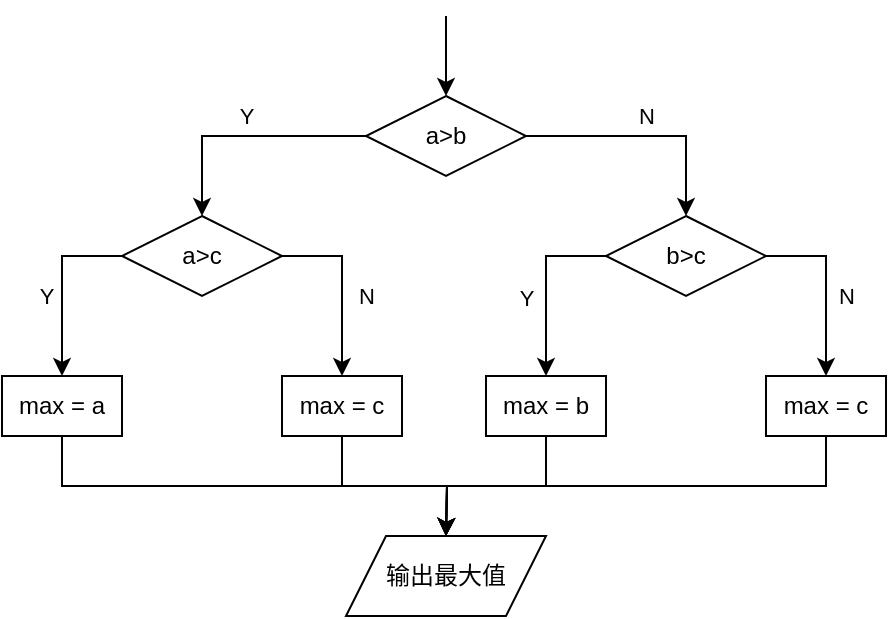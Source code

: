 <mxfile version="22.1.11" type="device">
  <diagram id="C5RBs43oDa-KdzZeNtuy" name="Page-1">
    <mxGraphModel dx="780" dy="504" grid="1" gridSize="10" guides="1" tooltips="1" connect="1" arrows="1" fold="1" page="1" pageScale="1" pageWidth="827" pageHeight="1169" math="0" shadow="0">
      <root>
        <mxCell id="WIyWlLk6GJQsqaUBKTNV-0" />
        <mxCell id="WIyWlLk6GJQsqaUBKTNV-1" parent="WIyWlLk6GJQsqaUBKTNV-0" />
        <mxCell id="_sVJZWTcyQJjfggohqs8-3" value="Y" style="edgeStyle=orthogonalEdgeStyle;rounded=0;orthogonalLoop=1;jettySize=auto;html=1;exitX=0;exitY=0.5;exitDx=0;exitDy=0;entryX=0.5;entryY=0;entryDx=0;entryDy=0;labelBackgroundColor=none;" parent="WIyWlLk6GJQsqaUBKTNV-1" source="_sVJZWTcyQJjfggohqs8-0" target="_sVJZWTcyQJjfggohqs8-1" edge="1">
          <mxGeometry x="-0.016" y="-10" relative="1" as="geometry">
            <mxPoint as="offset" />
          </mxGeometry>
        </mxCell>
        <mxCell id="_sVJZWTcyQJjfggohqs8-4" value="N" style="edgeStyle=orthogonalEdgeStyle;rounded=0;orthogonalLoop=1;jettySize=auto;html=1;exitX=1;exitY=0.5;exitDx=0;exitDy=0;entryX=0.5;entryY=0;entryDx=0;entryDy=0;labelBackgroundColor=none;" parent="WIyWlLk6GJQsqaUBKTNV-1" source="_sVJZWTcyQJjfggohqs8-0" target="_sVJZWTcyQJjfggohqs8-2" edge="1">
          <mxGeometry y="10" relative="1" as="geometry">
            <Array as="points">
              <mxPoint x="520" y="240" />
            </Array>
            <mxPoint as="offset" />
          </mxGeometry>
        </mxCell>
        <mxCell id="_sVJZWTcyQJjfggohqs8-0" value="a&amp;gt;b" style="rhombus;whiteSpace=wrap;html=1;fillColor=none;" parent="WIyWlLk6GJQsqaUBKTNV-1" vertex="1">
          <mxGeometry x="360" y="220" width="80" height="40" as="geometry" />
        </mxCell>
        <mxCell id="_sVJZWTcyQJjfggohqs8-12" value="Y" style="edgeStyle=orthogonalEdgeStyle;rounded=0;orthogonalLoop=1;jettySize=auto;html=1;exitX=0;exitY=0.5;exitDx=0;exitDy=0;labelBackgroundColor=none;" parent="WIyWlLk6GJQsqaUBKTNV-1" source="_sVJZWTcyQJjfggohqs8-1" target="_sVJZWTcyQJjfggohqs8-6" edge="1">
          <mxGeometry x="0.111" y="-8" relative="1" as="geometry">
            <Array as="points">
              <mxPoint x="208" y="300" />
            </Array>
            <mxPoint as="offset" />
          </mxGeometry>
        </mxCell>
        <mxCell id="_sVJZWTcyQJjfggohqs8-18" value="N" style="edgeStyle=orthogonalEdgeStyle;rounded=0;orthogonalLoop=1;jettySize=auto;html=1;exitX=1;exitY=0.5;exitDx=0;exitDy=0;entryX=0.5;entryY=0;entryDx=0;entryDy=0;labelBackgroundColor=none;" parent="WIyWlLk6GJQsqaUBKTNV-1" source="_sVJZWTcyQJjfggohqs8-1" target="_sVJZWTcyQJjfggohqs8-7" edge="1">
          <mxGeometry x="0.111" y="12" relative="1" as="geometry">
            <Array as="points">
              <mxPoint x="348" y="300" />
            </Array>
            <mxPoint as="offset" />
          </mxGeometry>
        </mxCell>
        <mxCell id="_sVJZWTcyQJjfggohqs8-1" value="a&amp;gt;c" style="rhombus;whiteSpace=wrap;html=1;fillColor=none;" parent="WIyWlLk6GJQsqaUBKTNV-1" vertex="1">
          <mxGeometry x="238" y="280" width="80" height="40" as="geometry" />
        </mxCell>
        <mxCell id="x5cJFu7ag5WY_KfMdQbE-3" style="edgeStyle=orthogonalEdgeStyle;rounded=0;orthogonalLoop=1;jettySize=auto;html=1;exitX=1;exitY=0.5;exitDx=0;exitDy=0;entryX=0.5;entryY=0;entryDx=0;entryDy=0;" parent="WIyWlLk6GJQsqaUBKTNV-1" source="_sVJZWTcyQJjfggohqs8-2" target="_sVJZWTcyQJjfggohqs8-10" edge="1">
          <mxGeometry relative="1" as="geometry" />
        </mxCell>
        <mxCell id="x5cJFu7ag5WY_KfMdQbE-4" value="N" style="edgeLabel;html=1;align=center;verticalAlign=middle;resizable=0;points=[];labelBackgroundColor=none;" parent="x5cJFu7ag5WY_KfMdQbE-3" vertex="1" connectable="0">
          <mxGeometry x="0.133" y="-1" relative="1" as="geometry">
            <mxPoint x="11" y="-1" as="offset" />
          </mxGeometry>
        </mxCell>
        <mxCell id="x5cJFu7ag5WY_KfMdQbE-5" style="edgeStyle=orthogonalEdgeStyle;rounded=0;orthogonalLoop=1;jettySize=auto;html=1;exitX=0;exitY=0.5;exitDx=0;exitDy=0;entryX=0.5;entryY=0;entryDx=0;entryDy=0;" parent="WIyWlLk6GJQsqaUBKTNV-1" source="_sVJZWTcyQJjfggohqs8-2" target="_sVJZWTcyQJjfggohqs8-9" edge="1">
          <mxGeometry relative="1" as="geometry" />
        </mxCell>
        <mxCell id="x5cJFu7ag5WY_KfMdQbE-6" value="Y" style="edgeLabel;html=1;align=center;verticalAlign=middle;resizable=0;points=[];labelBackgroundColor=none;" parent="x5cJFu7ag5WY_KfMdQbE-5" vertex="1" connectable="0">
          <mxGeometry x="0.144" relative="1" as="geometry">
            <mxPoint x="-10" y="-1" as="offset" />
          </mxGeometry>
        </mxCell>
        <mxCell id="_sVJZWTcyQJjfggohqs8-2" value="b&amp;gt;c" style="rhombus;whiteSpace=wrap;html=1;fillColor=none;" parent="WIyWlLk6GJQsqaUBKTNV-1" vertex="1">
          <mxGeometry x="480" y="280" width="80" height="40" as="geometry" />
        </mxCell>
        <mxCell id="_sVJZWTcyQJjfggohqs8-22" style="edgeStyle=orthogonalEdgeStyle;rounded=0;orthogonalLoop=1;jettySize=auto;html=1;exitX=0.5;exitY=1;exitDx=0;exitDy=0;" parent="WIyWlLk6GJQsqaUBKTNV-1" source="_sVJZWTcyQJjfggohqs8-6" edge="1">
          <mxGeometry relative="1" as="geometry">
            <mxPoint x="400" y="440" as="targetPoint" />
          </mxGeometry>
        </mxCell>
        <mxCell id="_sVJZWTcyQJjfggohqs8-6" value="max = a" style="rounded=0;whiteSpace=wrap;html=1;fillColor=none;" parent="WIyWlLk6GJQsqaUBKTNV-1" vertex="1">
          <mxGeometry x="178" y="360" width="60" height="30" as="geometry" />
        </mxCell>
        <mxCell id="_sVJZWTcyQJjfggohqs8-23" style="edgeStyle=orthogonalEdgeStyle;rounded=0;orthogonalLoop=1;jettySize=auto;html=1;exitX=0.5;exitY=1;exitDx=0;exitDy=0;" parent="WIyWlLk6GJQsqaUBKTNV-1" source="_sVJZWTcyQJjfggohqs8-7" edge="1">
          <mxGeometry relative="1" as="geometry">
            <mxPoint x="400" y="440" as="targetPoint" />
          </mxGeometry>
        </mxCell>
        <mxCell id="_sVJZWTcyQJjfggohqs8-7" value="max = c" style="rounded=0;whiteSpace=wrap;html=1;fillColor=none;" parent="WIyWlLk6GJQsqaUBKTNV-1" vertex="1">
          <mxGeometry x="318" y="360" width="60" height="30" as="geometry" />
        </mxCell>
        <mxCell id="_sVJZWTcyQJjfggohqs8-24" style="edgeStyle=orthogonalEdgeStyle;rounded=0;orthogonalLoop=1;jettySize=auto;html=1;exitX=0.5;exitY=1;exitDx=0;exitDy=0;" parent="WIyWlLk6GJQsqaUBKTNV-1" source="_sVJZWTcyQJjfggohqs8-9" edge="1">
          <mxGeometry relative="1" as="geometry">
            <mxPoint x="400" y="440" as="targetPoint" />
          </mxGeometry>
        </mxCell>
        <mxCell id="_sVJZWTcyQJjfggohqs8-9" value="max = b" style="rounded=0;whiteSpace=wrap;html=1;fillColor=none;" parent="WIyWlLk6GJQsqaUBKTNV-1" vertex="1">
          <mxGeometry x="420" y="360" width="60" height="30" as="geometry" />
        </mxCell>
        <mxCell id="_sVJZWTcyQJjfggohqs8-25" style="edgeStyle=orthogonalEdgeStyle;rounded=0;orthogonalLoop=1;jettySize=auto;html=1;exitX=0.5;exitY=1;exitDx=0;exitDy=0;" parent="WIyWlLk6GJQsqaUBKTNV-1" source="_sVJZWTcyQJjfggohqs8-10" edge="1">
          <mxGeometry relative="1" as="geometry">
            <mxPoint x="400" y="440" as="targetPoint" />
          </mxGeometry>
        </mxCell>
        <mxCell id="_sVJZWTcyQJjfggohqs8-10" value="max = c" style="rounded=0;whiteSpace=wrap;html=1;fillColor=none;" parent="WIyWlLk6GJQsqaUBKTNV-1" vertex="1">
          <mxGeometry x="560" y="360" width="60" height="30" as="geometry" />
        </mxCell>
        <mxCell id="_sVJZWTcyQJjfggohqs8-26" value="输出最大值" style="shape=parallelogram;perimeter=parallelogramPerimeter;whiteSpace=wrap;html=1;fixedSize=1;fillColor=none;" parent="WIyWlLk6GJQsqaUBKTNV-1" vertex="1">
          <mxGeometry x="350" y="440" width="100" height="40" as="geometry" />
        </mxCell>
        <mxCell id="x5cJFu7ag5WY_KfMdQbE-0" value="" style="endArrow=classic;html=1;rounded=0;entryX=0.5;entryY=0;entryDx=0;entryDy=0;" parent="WIyWlLk6GJQsqaUBKTNV-1" target="_sVJZWTcyQJjfggohqs8-0" edge="1">
          <mxGeometry width="50" height="50" relative="1" as="geometry">
            <mxPoint x="400" y="180" as="sourcePoint" />
            <mxPoint x="430" y="250" as="targetPoint" />
          </mxGeometry>
        </mxCell>
      </root>
    </mxGraphModel>
  </diagram>
</mxfile>
